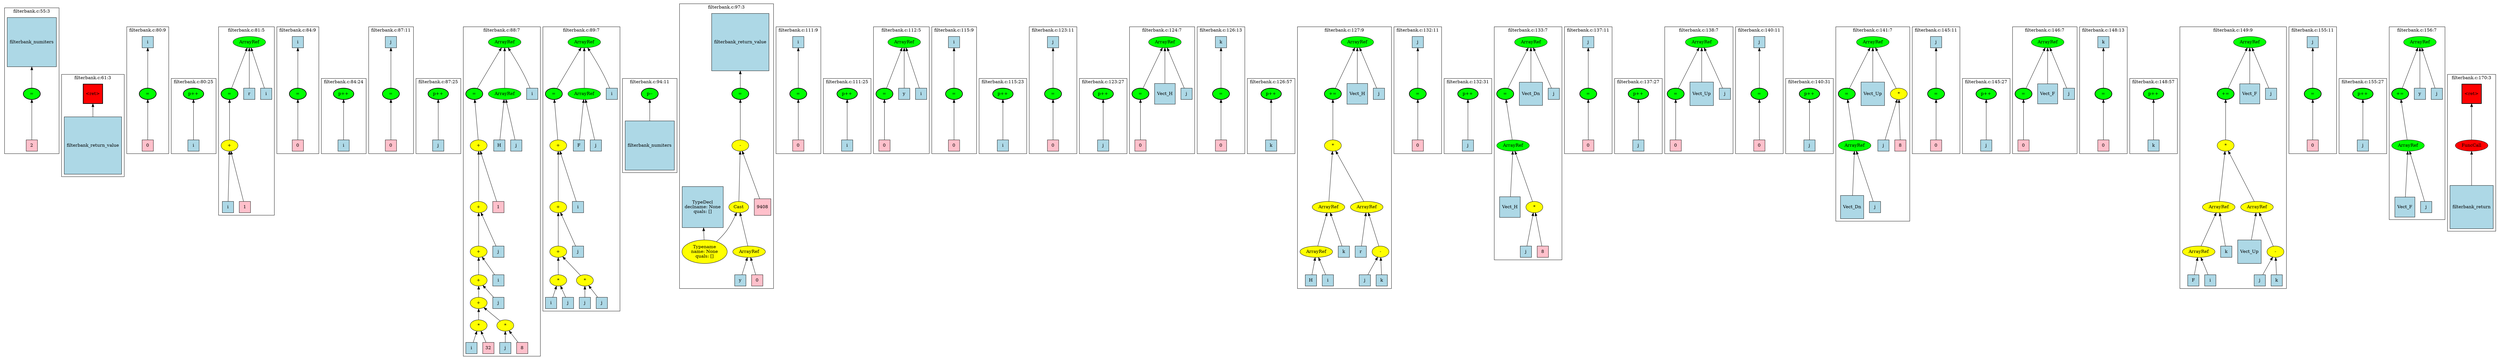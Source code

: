 strict graph "" {
	graph [bb="0,0,6832,1019",
		newrank=true
	];
	node [label="\N"];
	{
		graph [rank=same,
			rankdir=LR
		];
		rank2	[height=0.5,
			label="",
			pos="1.5,768.95",
			style=invis,
			width=0.013889];
		71	[fillcolor=green,
			height=0.5,
			label="=",
			pos="80.5,768.95",
			style="filled,bold",
			width=0.75];
		rank2 -- 71	[pos="2.1172,768.95 19.161,768.95 36.206,768.95 53.25,768.95",
			style=invis];
		84	[fillcolor=red,
			height=0.65278,
			label="\<ret\>",
			pos="238.5,768.95",
			shape=square,
			style="filled,bold",
			width=0.65278];
		71 -- 84	[pos="107.66,768.95 143.43,768.95 179.21,768.95 214.99,768.95",
			style=invis];
		129	[fillcolor=green,
			height=0.5,
			label="=",
			pos="379.5,768.95",
			style="filled,bold",
			width=0.75];
		84 -- 129	[pos="262.18,768.95 292.28,768.95 322.37,768.95 352.46,768.95",
			style=invis];
		135	[fillcolor=green,
			height=0.5,
			label="p++",
			pos="496.5,768.95",
			style="filled,bold",
			width=0.75];
		129 -- 135	[pos="406.92,768.95 427.68,768.95 448.45,768.95 469.21,768.95",
			style=invis];
		137	[fillcolor=green,
			height=0.5,
			label="=",
			pos="596.5,768.95",
			style="filled,bold",
			width=0.75];
		135 -- 137	[pos="523.84,768.95 538.98,768.95 554.12,768.95 569.25,768.95",
			style=invis];
		146	[fillcolor=green,
			height=0.5,
			label="=",
			pos="800.5,768.95",
			style="filled,bold",
			width=0.75];
		137 -- 146	[pos="602.8,786.71 609.53,802.37 621.97,823.69 641.5,830.2 661.11,836.74 714.89,836.74 734.5,830.2 757.93,822.39 777.58,800.89 789.19,\
785.58",
			style=invis];
		152	[fillcolor=green,
			height=0.5,
			label="p++",
			pos="917.5,768.95",
			style="filled,bold",
			width=0.75];
		146 -- 152	[pos="827.92,768.95 848.68,768.95 869.45,768.95 890.21,768.95",
			style=invis];
		157	[fillcolor=green,
			height=0.5,
			label="=",
			pos="1038.5,768.95",
			style="filled,bold",
			width=0.75];
		152 -- 157	[pos="944.91,768.95 967.09,768.95 989.27,768.95 1011.4,768.95",
			style=invis];
		163	[fillcolor=green,
			height=0.5,
			label="p++",
			pos="1159.5,768.95",
			style="filled,bold",
			width=0.75];
		157 -- 163	[pos="1065.9,768.95 1088.1,768.95 1110.3,768.95 1132.4,768.95",
			style=invis];
		166	[fillcolor=green,
			height=0.5,
			label="=",
			pos="1259.5,768.95",
			style="filled,bold",
			width=0.75];
		163 -- 166	[pos="1186.8,768.95 1202,768.95 1217.1,768.95 1232.3,768.95",
			style=invis];
		187	[fillcolor=green,
			height=0.5,
			label="=",
			pos="1497.5,768.95",
			style="filled,bold",
			width=0.75];
		166 -- 187	[pos="1265.8,786.71 1272.5,802.37 1285,823.69 1304.5,830.2 1319.8,835.3 1434.2,835.3 1449.5,830.2 1469.5,823.54 1482.9,802.25 1490.4,786.64",
			style=invis];
		207	[fillcolor=green,
			height=0.5,
			label="p--",
			pos="1770.5,768.95",
			style="filled,bold",
			width=0.75];
		187 -- 207	[pos="1503.8,786.71 1510.5,802.37 1523,823.69 1542.5,830.2 1557.8,835.3 1672.2,835.24 1687.5,830.2 1714.9,821.19 1740.7,799.29 1756,784.27",
			style=invis];
		217	[fillcolor=green,
			height=0.5,
			label="=",
			pos="2015.5,768.95",
			style="filled,bold",
			width=0.75];
		207 -- 217	[pos="1797.8,768.95 1861.3,768.95 1924.8,768.95 1988.3,768.95",
			style=invis];
		270	[fillcolor=green,
			height=0.5,
			label="=",
			pos="2168.5,768.95",
			style="filled,bold",
			width=0.75];
		217 -- 270	[pos="2042.7,768.95 2075.6,768.95 2108.5,768.95 2141.5,768.95",
			style=invis];
		276	[fillcolor=green,
			height=0.5,
			label="p++",
			pos="2292.5,768.95",
			style="filled,bold",
			width=0.75];
		270 -- 276	[pos="2195.6,768.95 2218.8,768.95 2242,768.95 2265.3,768.95",
			style=invis];
		278	[fillcolor=green,
			height=0.5,
			label="=",
			pos="2395.5,768.95",
			style="filled,bold",
			width=0.75];
		276 -- 278	[pos="2319.9,768.95 2336,768.95 2352.2,768.95 2368.3,768.95",
			style=invis];
		285	[fillcolor=green,
			height=0.5,
			label="=",
			pos="2602.5,768.95",
			style="filled,bold",
			width=0.75];
		278 -- 285	[pos="2401.8,786.71 2408.5,802.37 2421,823.69 2440.5,830.2 2460.1,836.74 2513.9,836.74 2533.5,830.2 2557.7,822.15 2578.4,800.47 2590.7,\
785.2",
			style=invis];
		291	[fillcolor=green,
			height=0.5,
			label="p++",
			pos="2726.5,768.95",
			style="filled,bold",
			width=0.75];
		285 -- 291	[pos="2629.6,768.95 2652.8,768.95 2676,768.95 2699.3,768.95",
			style=invis];
		322	[fillcolor=green,
			height=0.5,
			label="=",
			pos="2853.5,768.95",
			style="filled,bold",
			width=0.75];
		291 -- 322	[pos="2753.8,768.95 2777.9,768.95 2802.1,768.95 2826.2,768.95",
			style=invis];
		328	[fillcolor=green,
			height=0.5,
			label="p++",
			pos="2980.5,768.95",
			style="filled,bold",
			width=0.75];
		322 -- 328	[pos="2880.8,768.95 2904.9,768.95 2929.1,768.95 2953.2,768.95",
			style=invis];
		331	[fillcolor=green,
			height=0.5,
			label="=",
			pos="3083.5,768.95",
			style="filled,bold",
			width=0.75];
		328 -- 331	[pos="3007.9,768.95 3024,768.95 3040.2,768.95 3056.3,768.95",
			style=invis];
		338	[fillcolor=green,
			height=0.5,
			label="=",
			pos="3315.5,768.95",
			style="filled,bold",
			width=0.75];
		331 -- 338	[pos="3090.1,786.69 3097,802.33 3109.8,823.64 3129.5,830.2 3153.5,838.21 3219.5,838.21 3243.5,830.2 3268.3,821.95 3290,800.32 3303,785.12",
			style=invis];
		350	[fillcolor=green,
			height=0.5,
			label="p++",
			pos="3442.5,768.95",
			style="filled,bold",
			width=0.75];
		338 -- 350	[pos="3342.8,768.95 3366.9,768.95 3391.1,768.95 3415.2,768.95",
			style=invis];
		352	[fillcolor=green,
			height=0.5,
			label="+=",
			pos="3619.5,768.95",
			style="filled,bold",
			width=0.75];
		350 -- 352	[pos="3469.8,768.95 3510.6,768.95 3551.5,768.95 3592.3,768.95",
			style=invis];
		369	[fillcolor=green,
			height=0.5,
			label="=",
			pos="3861.5,768.95",
			style="filled,bold",
			width=0.75];
		352 -- 369	[pos="3626.1,786.69 3633,802.33 3645.8,823.64 3665.5,830.2 3691.6,838.92 3763.4,838.92 3789.5,830.2 3814.3,821.95 3836,800.32 3849,785.12",
			style=invis];
		377	[fillcolor=green,
			height=0.5,
			label="p++",
			pos="3988.5,768.95",
			style="filled,bold",
			width=0.75];
		369 -- 377	[pos="3888.8,768.95 3912.9,768.95 3937.1,768.95 3961.2,768.95",
			style=invis];
		379	[fillcolor=green,
			height=0.5,
			label="=",
			pos="4091.5,768.95",
			style="filled,bold",
			width=0.75];
		377 -- 379	[pos="4015.9,768.95 4032,768.95 4048.2,768.95 4064.3,768.95",
			style=invis];
		390	[fillcolor=green,
			height=0.5,
			label="=",
			pos="4329.5,768.95",
			style="filled,bold",
			width=0.75];
		379 -- 390	[pos="4097.8,786.71 4104.5,802.37 4117,823.69 4136.5,830.2 4162,838.71 4232,838.71 4257.5,830.2 4282.3,821.95 4304,800.32 4317,785.12",
			style=invis];
		396	[fillcolor=green,
			height=0.5,
			label="p++",
			pos="4456.5,768.95",
			style="filled,bold",
			width=0.75];
		390 -- 396	[pos="4356.8,768.95 4380.9,768.95 4405.1,768.95 4429.2,768.95",
			style=invis];
		398	[fillcolor=green,
			height=0.5,
			label="=",
			pos="4559.5,768.95",
			style="filled,bold",
			width=0.75];
		396 -- 398	[pos="4483.9,768.95 4500,768.95 4516.2,768.95 4532.3,768.95",
			style=invis];
		405	[fillcolor=green,
			height=0.5,
			label="=",
			pos="4797.5,768.95",
			style="filled,bold",
			width=0.75];
		398 -- 405	[pos="4565.8,786.71 4572.5,802.37 4585,823.69 4604.5,830.2 4630,838.71 4700,838.71 4725.5,830.2 4750.3,821.95 4772,800.32 4785,785.12",
			style=invis];
		413	[fillcolor=green,
			height=0.5,
			label="p++",
			pos="4924.5,768.95",
			style="filled,bold",
			width=0.75];
		405 -- 413	[pos="4824.8,768.95 4848.9,768.95 4873.1,768.95 4897.2,768.95",
			style=invis];
		415	[fillcolor=green,
			height=0.5,
			label="=",
			pos="5027.5,768.95",
			style="filled,bold",
			width=0.75];
		413 -- 415	[pos="4951.9,768.95 4968,768.95 4984.2,768.95 5000.3,768.95",
			style=invis];
		426	[fillcolor=green,
			height=0.5,
			label="=",
			pos="5283.5,768.95",
			style="filled,bold",
			width=0.75];
		415 -- 426	[pos="5033.8,786.71 5040.5,802.37 5053,823.69 5072.5,830.2 5087.2,835.09 5196.8,835.09 5211.5,830.2 5236.3,821.95 5258,800.32 5271,785.12",
			style=invis];
		432	[fillcolor=green,
			height=0.5,
			label="p++",
			pos="5410.5,768.95",
			style="filled,bold",
			width=0.75];
		426 -- 432	[pos="5310.8,768.95 5334.9,768.95 5359.1,768.95 5383.2,768.95",
			style=invis];
		435	[fillcolor=green,
			height=0.5,
			label="=",
			pos="5513.5,768.95",
			style="filled,bold",
			width=0.75];
		432 -- 435	[pos="5437.9,768.95 5454,768.95 5470.2,768.95 5486.3,768.95",
			style=invis];
		442	[fillcolor=green,
			height=0.5,
			label="=",
			pos="5743.5,768.95",
			style="filled,bold",
			width=0.75];
		435 -- 442	[pos="5520.1,786.69 5527,802.33 5539.8,823.64 5559.5,830.2 5583.1,838.07 5647.9,838.07 5671.5,830.2 5696.3,821.95 5718,800.32 5731,785.12",
			style=invis];
		454	[fillcolor=green,
			height=0.5,
			label="p++",
			pos="5870.5,768.95",
			style="filled,bold",
			width=0.75];
		442 -- 454	[pos="5770.8,768.95 5794.9,768.95 5819.1,768.95 5843.2,768.95",
			style=invis];
		456	[fillcolor=green,
			height=0.5,
			label="+=",
			pos="6069.5,768.95",
			style="filled,bold",
			width=0.75];
		454 -- 456	[pos="5897.7,768.95 5945.9,768.95 5994.1,768.95 6042.3,768.95",
			style=invis];
		473	[fillcolor=green,
			height=0.5,
			label="=",
			pos="6317.5,768.95",
			style="filled,bold",
			width=0.75];
		456 -- 473	[pos="6076.1,786.69 6083,802.33 6095.8,823.64 6115.5,830.2 6129.2,834.77 6231.8,834.77 6245.5,830.2 6270.3,821.95 6292,800.32 6305,785.12",
			style=invis];
		479	[fillcolor=green,
			height=0.5,
			label="p++",
			pos="6444.5,768.95",
			style="filled,bold",
			width=0.75];
		473 -- 479	[pos="6344.8,768.95 6368.9,768.95 6393.1,768.95 6417.2,768.95",
			style=invis];
		481	[fillcolor=green,
			height=0.5,
			label="+=",
			pos="6547.5,768.95",
			style="filled,bold",
			width=0.75];
		479 -- 481	[pos="6471.9,768.95 6488,768.95 6504.2,768.95 6520.3,768.95",
			style=invis];
		502	[fillcolor=red,
			height=0.65278,
			label="\<ret\>",
			pos="6760.5,768.95",
			shape=square,
			style="filled,bold",
			width=0.65278];
		481 -- 502	[pos="6553.8,786.71 6560.5,802.37 6573,823.69 6592.5,830.2 6612.1,836.74 6665.9,836.74 6685.5,830.2 6706.9,823.08 6726.4,806.63 6740.2,\
792.57",
			style=invis];
		end	[height=0.5,
			label="",
			pos="6831.5,768.95",
			style=invis,
			width=0.013889];
		502 -- end	[pos="6784.1,768.95 6799.6,768.95 6815.2,768.95 6830.8,768.95",
			style=invis];
	}
	subgraph cluster276 {
		graph [bb="2233.5,603.45,2352.5,817.95",
			label="filterbank.c:111:25",
			lheight=0.21,
			lp="2293,806.45",
			lwidth=1.43
		];
		276;
		277	[fillcolor=lightblue,
			height=0.5,
			label=i,
			pos="2292.5,629.45",
			shape=square,
			style=filled,
			width=0.5];
		276 -- 277	[dir=back,
			pos="s,2292.5,750.82 2292.5,740.65 2292.5,713.03 2292.5,671.18 2292.5,647.81"];
	}
	subgraph cluster278 {
		graph [bb="2360.5,603.45,2538.5,957.45",
			label="filterbank.c:112:5",
			lheight=0.21,
			lp="2449.5,945.95",
			lwidth=1.35
		];
		278;
		282	[fillcolor=pink,
			height=0.5,
			label=0,
			pos="2395.5,629.45",
			shape=square,
			style=filled,
			width=0.5];
		278 -- 282	[dir=back,
			pos="s,2395.5,750.82 2395.5,740.65 2395.5,713.03 2395.5,671.18 2395.5,647.81"];
		279	[fillcolor=green,
			height=0.5,
			label=ArrayRef,
			pos="2458.5,908.45",
			style=filled,
			width=1.2277];
		279 -- 278	[dir=back,
			pos="s,2450.8,890.59 2446.6,881.43 2433.8,853.54 2413.9,810.09 2403.1,786.52"];
		280	[fillcolor=lightblue,
			height=0.5,
			label=y,
			pos="2458.5,768.95",
			shape=square,
			style=filled,
			width=0.5];
		279 -- 280	[dir=back,
			pos="s,2458.5,890.32 2458.5,880.15 2458.5,852.53 2458.5,810.68 2458.5,787.31"];
		281	[fillcolor=lightblue,
			height=0.5,
			label=i,
			pos="2512.5,768.95",
			shape=square,
			style=filled,
			width=0.5];
		279 -- 281	[dir=back,
			pos="s,2465.1,890.59 2468.8,881.18 2479.6,853.61 2496.4,811.07 2505.7,787.39"];
	}
	subgraph cluster285 {
		graph [bb="2546.5,603.45,2659.5,957.45",
			label="filterbank.c:115:9",
			lheight=0.21,
			lp="2603,945.95",
			lwidth=1.35
		];
		285;
		287	[fillcolor=pink,
			height=0.5,
			label=0,
			pos="2602.5,629.45",
			shape=square,
			style=filled,
			width=0.5];
		285 -- 287	[dir=back,
			pos="s,2602.5,750.82 2602.5,740.65 2602.5,713.03 2602.5,671.18 2602.5,647.81"];
		286	[fillcolor=lightblue,
			height=0.5,
			label=i,
			pos="2602.5,908.45",
			shape=square,
			style=filled,
			width=0.5];
		286 -- 285	[dir=back,
			pos="s,2602.5,890.32 2602.5,880.15 2602.5,852.53 2602.5,810.68 2602.5,787.31"];
	}
	subgraph cluster291 {
		graph [bb="2667.5,603.45,2786.5,817.95",
			label="filterbank.c:115:23",
			lheight=0.21,
			lp="2727,806.45",
			lwidth=1.43
		];
		291;
		292	[fillcolor=lightblue,
			height=0.5,
			label=i,
			pos="2726.5,629.45",
			shape=square,
			style=filled,
			width=0.5];
		291 -- 292	[dir=back,
			pos="s,2726.5,750.82 2726.5,740.65 2726.5,713.03 2726.5,671.18 2726.5,647.81"];
	}
	subgraph cluster322 {
		graph [bb="2794.5,603.45,2913.5,957.45",
			label="filterbank.c:123:11",
			lheight=0.21,
			lp="2854,945.95",
			lwidth=1.43
		];
		322;
		324	[fillcolor=pink,
			height=0.5,
			label=0,
			pos="2853.5,629.45",
			shape=square,
			style=filled,
			width=0.5];
		322 -- 324	[dir=back,
			pos="s,2853.5,750.82 2853.5,740.65 2853.5,713.03 2853.5,671.18 2853.5,647.81"];
		323	[fillcolor=lightblue,
			height=0.5,
			label=j,
			pos="2853.5,908.45",
			shape=square,
			style=filled,
			width=0.5];
		323 -- 322	[dir=back,
			pos="s,2853.5,890.32 2853.5,880.15 2853.5,852.53 2853.5,810.68 2853.5,787.31"];
	}
	subgraph cluster328 {
		graph [bb="2921.5,603.45,3040.5,817.95",
			label="filterbank.c:123:27",
			lheight=0.21,
			lp="2981,806.45",
			lwidth=1.43
		];
		328;
		329	[fillcolor=lightblue,
			height=0.5,
			label=j,
			pos="2980.5,629.45",
			shape=square,
			style=filled,
			width=0.5];
		328 -- 329	[dir=back,
			pos="s,2980.5,750.82 2980.5,740.65 2980.5,713.03 2980.5,671.18 2980.5,647.81"];
	}
	subgraph cluster331 {
		graph [bb="3048.5,603.45,3248.5,957.45",
			label="filterbank.c:124:7",
			lheight=0.21,
			lp="3148.5,945.95",
			lwidth=1.35
		];
		331;
		335	[fillcolor=pink,
			height=0.5,
			label=0,
			pos="3083.5,629.45",
			shape=square,
			style=filled,
			width=0.5];
		331 -- 335	[dir=back,
			pos="s,3083.5,750.82 3083.5,740.65 3083.5,713.03 3083.5,671.18 3083.5,647.81"];
		332	[fillcolor=green,
			height=0.5,
			label=ArrayRef,
			pos="3157.5,908.45",
			style=filled,
			width=1.2277];
		332 -- 331	[dir=back,
			pos="s,3148.4,890.59 3143.7,881.75 3128.6,853.7 3104.9,809.66 3092.2,786.1"];
		333	[fillcolor=lightblue,
			height=0.79167,
			label=Vect_H,
			pos="3157.5,768.95",
			shape=square,
			style=filled,
			width=0.79167];
		332 -- 333	[dir=back,
			pos="s,3157.5,890.32 3157.5,880.15 3157.5,856.21 3157.5,821.57 3157.5,797.54"];
		334	[fillcolor=lightblue,
			height=0.5,
			label=j,
			pos="3222.5,768.95",
			shape=square,
			style=filled,
			width=0.5];
		332 -- 334	[dir=back,
			pos="s,3165.5,890.59 3169.8,881.54 3182.8,853.99 3203,811.17 3214.3,787.39"];
	}
	subgraph cluster338 {
		graph [bb="3256.5,603.45,3375.5,957.45",
			label="filterbank.c:126:13",
			lheight=0.21,
			lp="3316,945.95",
			lwidth=1.43
		];
		338;
		340	[fillcolor=pink,
			height=0.5,
			label=0,
			pos="3315.5,629.45",
			shape=square,
			style=filled,
			width=0.5];
		338 -- 340	[dir=back,
			pos="s,3315.5,750.82 3315.5,740.65 3315.5,713.03 3315.5,671.18 3315.5,647.81"];
		339	[fillcolor=lightblue,
			height=0.5,
			label=k,
			pos="3315.5,908.45",
			shape=square,
			style=filled,
			width=0.5];
		339 -- 338	[dir=back,
			pos="s,3315.5,890.32 3315.5,880.15 3315.5,852.53 3315.5,810.68 3315.5,787.31"];
	}
	subgraph cluster350 {
		graph [bb="3383.5,603.45,3502.5,817.95",
			label="filterbank.c:126:57",
			lheight=0.21,
			lp="3443,806.45",
			lwidth=1.43
		];
		350;
		351	[fillcolor=lightblue,
			height=0.5,
			label=k,
			pos="3442.5,629.45",
			shape=square,
			style=filled,
			width=0.5];
		350 -- 351	[dir=back,
			pos="s,3442.5,750.82 3442.5,740.65 3442.5,713.03 3442.5,671.18 3442.5,647.81"];
	}
	subgraph cluster352 {
		graph [bb="3510.5,224,3794.5,957.45",
			label="filterbank.c:127:9",
			lheight=0.21,
			lp="3652.5,945.95",
			lwidth=1.35
		];
		352;
		356	[fillcolor=yellow,
			height=0.5,
			label="*",
			pos="3619.5,629.45",
			style=filled,
			width=0.75];
		352 -- 356	[dir=back,
			pos="s,3619.5,750.82 3619.5,740.65 3619.5,713.03 3619.5,671.18 3619.5,647.81"];
		357	[fillcolor=yellow,
			height=0.5,
			label=ArrayRef,
			pos="3609.5,468.45",
			style=filled,
			width=1.2277];
		356 -- 357	[dir=back,
			pos="s,3618.4,611.44 3617.8,601.21 3615.7,568.44 3612.3,514.41 3610.6,486.83"];
		362	[fillcolor=yellow,
			height=0.5,
			label=ArrayRef,
			pos="3715.5,468.45",
			style=filled,
			width=1.2277];
		356 -- 362	[dir=back,
			pos="s,3629.2,612.33 3634.6,603.37 3654.4,570.58 3688.6,514.05 3705.5,486.09"];
		358	[fillcolor=yellow,
			height=0.5,
			label=ArrayRef,
			pos="3562.5,341.48",
			style=filled,
			width=1.2277];
		357 -- 358	[dir=back,
			pos="s,3603.2,450.6 3599.6,441.14 3590.3,416.53 3576.8,380.49 3568.9,359.46"];
		361	[fillcolor=lightblue,
			height=0.5,
			label=k,
			pos="3642.5,341.48",
			shape=square,
			style=filled,
			width=0.5];
		357 -- 361	[dir=back,
			pos="s,3614,450.34 3616.6,440.59 3623.1,416.12 3632.4,380.7 3637.9,359.79"];
		363	[fillcolor=lightblue,
			height=0.5,
			label=r,
			pos="3696.5,341.48",
			shape=square,
			style=filled,
			width=0.5];
		362 -- 363	[dir=back,
			pos="s,3712.9,450.34 3711.4,440.27 3707.6,415.81 3702.3,380.61 3699.1,359.79"];
		364	[fillcolor=yellow,
			height=0.5,
			label="-",
			pos="3759.5,341.48",
			style=filled,
			width=0.75];
		362 -- 364	[dir=back,
			pos="s,3721.4,450.6 3724.8,441.09 3733.5,416.32 3746.3,380.02 3753.7,359.06"];
		353	[fillcolor=green,
			height=0.5,
			label=ArrayRef,
			pos="3693.5,908.45",
			style=filled,
			width=1.2277];
		353 -- 352	[dir=back,
			pos="s,3684.4,890.59 3679.7,881.75 3664.6,853.7 3640.9,809.66 3628.2,786.1"];
		354	[fillcolor=lightblue,
			height=0.79167,
			label=Vect_H,
			pos="3693.5,768.95",
			shape=square,
			style=filled,
			width=0.79167];
		353 -- 354	[dir=back,
			pos="s,3693.5,890.32 3693.5,880.15 3693.5,856.21 3693.5,821.57 3693.5,797.54"];
		355	[fillcolor=lightblue,
			height=0.5,
			label=j,
			pos="3758.5,768.95",
			shape=square,
			style=filled,
			width=0.5];
		353 -- 355	[dir=back,
			pos="s,3701.5,890.59 3705.8,881.54 3718.8,853.99 3739,811.17 3750.3,787.39"];
		359	[fillcolor=lightblue,
			height=0.5,
			label=H,
			pos="3549.5,250",
			shape=square,
			style=filled,
			width=0.5];
		358 -- 359	[dir=back,
			pos="s,3560,323.22 3558.5,313.19 3556.4,298.54 3553.8,280.94 3552,268.2"];
		360	[fillcolor=lightblue,
			height=0.5,
			label=i,
			pos="3603.5,250",
			shape=square,
			style=filled,
			width=0.5];
		358 -- 360	[dir=back,
			pos="s,3570.2,323.65 3574.4,314.41 3581.3,299.48 3589.7,281.16 3595.7,268.06"];
		365	[fillcolor=lightblue,
			height=0.5,
			label=j,
			pos="3709.5,250",
			shape=square,
			style=filled,
			width=0.5];
		364 -- 365	[dir=back,
			pos="s,3750.6,324.48 3745.6,315.63 3737.2,300.49 3726.6,281.54 3719,268.08"];
		366	[fillcolor=lightblue,
			height=0.5,
			label=k,
			pos="3763.5,250",
			shape=square,
			style=filled,
			width=0.5];
		364 -- 366	[dir=back,
			pos="s,3760.3,323.22 3760.7,313.19 3761.4,298.54 3762.2,280.94 3762.7,268.2"];
	}
	subgraph cluster369 {
		graph [bb="3802.5,603.45,3921.5,957.45",
			label="filterbank.c:132:11",
			lheight=0.21,
			lp="3862,945.95",
			lwidth=1.43
		];
		369;
		371	[fillcolor=pink,
			height=0.5,
			label=0,
			pos="3861.5,629.45",
			shape=square,
			style=filled,
			width=0.5];
		369 -- 371	[dir=back,
			pos="s,3861.5,750.82 3861.5,740.65 3861.5,713.03 3861.5,671.18 3861.5,647.81"];
		370	[fillcolor=lightblue,
			height=0.5,
			label=j,
			pos="3861.5,908.45",
			shape=square,
			style=filled,
			width=0.5];
		370 -- 369	[dir=back,
			pos="s,3861.5,890.32 3861.5,880.15 3861.5,852.53 3861.5,810.68 3861.5,787.31"];
	}
	subgraph cluster377 {
		graph [bb="3929.5,603.45,4048.5,817.95",
			label="filterbank.c:132:31",
			lheight=0.21,
			lp="3989,806.45",
			lwidth=1.43
		];
		377;
		378	[fillcolor=lightblue,
			height=0.5,
			label=j,
			pos="3988.5,629.45",
			shape=square,
			style=filled,
			width=0.5];
		377 -- 378	[dir=back,
			pos="s,3988.5,750.82 3988.5,740.65 3988.5,713.03 3988.5,671.18 3988.5,647.81"];
	}
	subgraph cluster379 {
		graph [bb="4056.5,315.48,4262.5,957.45",
			label="filterbank.c:133:7",
			lheight=0.21,
			lp="4159.5,945.95",
			lwidth=1.35
		];
		379;
		383	[fillcolor=green,
			height=0.5,
			label=ArrayRef,
			pos="4108.5,629.45",
			style=filled,
			width=1.2277];
		379 -- 383	[dir=back,
			pos="s,4093.6,750.82 4094.9,740.65 4098.3,713.03 4103.5,671.18 4106.4,647.81"];
		384	[fillcolor=lightblue,
			height=0.79167,
			label=Vect_H,
			pos="4100.5,468.45",
			shape=square,
			style=filled,
			width=0.79167];
		383 -- 384	[dir=back,
			pos="s,4107.6,611.44 4107.1,601.17 4105.7,572.04 4103.4,526.16 4101.9,496.96"];
		385	[fillcolor=yellow,
			height=0.5,
			label="*",
			pos="4174.5,468.45",
			style=filled,
			width=0.75];
		383 -- 385	[dir=back,
			pos="s,4115.6,611.44 4119.5,602.01 4133.1,569.13 4156,514 4167.5,486.35"];
		386	[fillcolor=lightblue,
			height=0.5,
			label=j,
			pos="4147.5,341.48",
			shape=square,
			style=filled,
			width=0.5];
		385 -- 386	[dir=back,
			pos="s,4170.9,450.6 4168.7,440.55 4163.4,416.11 4155.8,380.78 4151.3,359.87"];
		387	[fillcolor=pink,
			height=0.5,
			label=8,
			pos="4201.5,341.48",
			shape=square,
			style=filled,
			width=0.5];
		385 -- 387	[dir=back,
			pos="s,4178.1,450.6 4180.3,440.55 4185.6,416.11 4193.2,380.78 4197.7,359.87"];
		380	[fillcolor=green,
			height=0.5,
			label=ArrayRef,
			pos="4168.5,908.45",
			style=filled,
			width=1.2277];
		380 -- 379	[dir=back,
			pos="s,4159.1,890.59 4154.1,881.75 4138.4,853.7 4113.7,809.66 4100.5,786.1"];
		381	[fillcolor=lightblue,
			height=0.88889,
			label=Vect_Dn,
			pos="4168.5,768.95",
			shape=square,
			style=filled,
			width=0.88889];
		380 -- 381	[dir=back,
			pos="s,4168.5,890.32 4168.5,880.28 4168.5,857.44 4168.5,824.81 4168.5,800.95"];
		382	[fillcolor=lightblue,
			height=0.5,
			label=j,
			pos="4236.5,768.95",
			shape=square,
			style=filled,
			width=0.5];
		380 -- 382	[dir=back,
			pos="s,4176.8,890.59 4181.3,881.54 4194.9,853.99 4216.1,811.17 4227.9,787.39"];
	}
	subgraph cluster390 {
		graph [bb="4270.5,603.45,4389.5,957.45",
			label="filterbank.c:137:11",
			lheight=0.21,
			lp="4330,945.95",
			lwidth=1.43
		];
		390;
		392	[fillcolor=pink,
			height=0.5,
			label=0,
			pos="4329.5,629.45",
			shape=square,
			style=filled,
			width=0.5];
		390 -- 392	[dir=back,
			pos="s,4329.5,750.82 4329.5,740.65 4329.5,713.03 4329.5,671.18 4329.5,647.81"];
		391	[fillcolor=lightblue,
			height=0.5,
			label=j,
			pos="4329.5,908.45",
			shape=square,
			style=filled,
			width=0.5];
		391 -- 390	[dir=back,
			pos="s,4329.5,890.32 4329.5,880.15 4329.5,852.53 4329.5,810.68 4329.5,787.31"];
	}
	subgraph cluster396 {
		graph [bb="4397.5,603.45,4516.5,817.95",
			label="filterbank.c:137:27",
			lheight=0.21,
			lp="4457,806.45",
			lwidth=1.43
		];
		396;
		397	[fillcolor=lightblue,
			height=0.5,
			label=j,
			pos="4456.5,629.45",
			shape=square,
			style=filled,
			width=0.5];
		396 -- 397	[dir=back,
			pos="s,4456.5,750.82 4456.5,740.65 4456.5,713.03 4456.5,671.18 4456.5,647.81"];
	}
	subgraph cluster398 {
		graph [bb="4524.5,603.45,4730.5,957.45",
			label="filterbank.c:138:7",
			lheight=0.21,
			lp="4627.5,945.95",
			lwidth=1.35
		];
		398;
		402	[fillcolor=pink,
			height=0.5,
			label=0,
			pos="4559.5,629.45",
			shape=square,
			style=filled,
			width=0.5];
		398 -- 402	[dir=back,
			pos="s,4559.5,750.82 4559.5,740.65 4559.5,713.03 4559.5,671.18 4559.5,647.81"];
		399	[fillcolor=green,
			height=0.5,
			label=ArrayRef,
			pos="4636.5,908.45",
			style=filled,
			width=1.2277];
		399 -- 398	[dir=back,
			pos="s,4627.1,890.59 4622.1,881.75 4606.4,853.7 4581.7,809.66 4568.5,786.1"];
		400	[fillcolor=lightblue,
			height=0.88889,
			label=Vect_Up,
			pos="4636.5,768.95",
			shape=square,
			style=filled,
			width=0.88889];
		399 -- 400	[dir=back,
			pos="s,4636.5,890.32 4636.5,880.28 4636.5,857.44 4636.5,824.81 4636.5,800.95"];
		401	[fillcolor=lightblue,
			height=0.5,
			label=j,
			pos="4704.5,768.95",
			shape=square,
			style=filled,
			width=0.5];
		399 -- 401	[dir=back,
			pos="s,4644.8,890.59 4649.3,881.54 4662.9,853.99 4684.1,811.17 4695.9,787.39"];
	}
	subgraph cluster71 {
		graph [bb="10.5,603.45,150.5,1001",
			label="filterbank.c:55:3",
			lheight=0.21,
			lp="80.5,989.45",
			lwidth=1.25
		];
		71;
		73	[fillcolor=pink,
			height=0.5,
			label=2,
			pos="80.5,629.45",
			shape=square,
			style=filled,
			width=0.5];
		71 -- 73	[dir=back,
			pos="s,80.5,750.82 80.5,740.65 80.5,713.03 80.5,671.18 80.5,647.81"];
		72	[fillcolor=lightblue,
			height=1.7083,
			label=filterbank_numiters,
			pos="80.5,908.45",
			shape=square,
			style=filled,
			width=1.7083];
		72 -- 71	[dir=back,
			pos="s,80.5,846.74 80.5,836.51 80.5,818.08 80.5,799.85 80.5,787.15"];
	}
	subgraph cluster84 {
		graph [bb="158.5,549.95,318.5,823.45",
			label="filterbank.c:61:3",
			lheight=0.21,
			lp="238.5,811.95",
			lwidth=1.25
		];
		84;
		85	[fillcolor=lightblue,
			height=1.9861,
			label=filterbank_return_value,
			pos="238.5,629.45",
			shape=square,
			style=filled,
			width=1.9861];
		84 -- 85	[dir=back,
			pos="s,238.5,745.25 238.5,735.09 238.5,724.76 238.5,712.92 238.5,701.02"];
	}
	subgraph cluster129 {
		graph [bb="326.5,603.45,432.5,957.45",
			label="filterbank.c:80:9",
			lheight=0.21,
			lp="379.5,945.95",
			lwidth=1.25
		];
		129;
		131	[fillcolor=pink,
			height=0.5,
			label=0,
			pos="379.5,629.45",
			shape=square,
			style=filled,
			width=0.5];
		129 -- 131	[dir=back,
			pos="s,379.5,750.82 379.5,740.65 379.5,713.03 379.5,671.18 379.5,647.81"];
		130	[fillcolor=lightblue,
			height=0.5,
			label=i,
			pos="379.5,908.45",
			shape=square,
			style=filled,
			width=0.5];
		130 -- 129	[dir=back,
			pos="s,379.5,890.32 379.5,880.15 379.5,852.53 379.5,810.68 379.5,787.31"];
	}
	subgraph cluster135 {
		graph [bb="440.5,603.45,553.5,817.95",
			label="filterbank.c:80:25",
			lheight=0.21,
			lp="497,806.45",
			lwidth=1.35
		];
		135;
		136	[fillcolor=lightblue,
			height=0.5,
			label=i,
			pos="496.5,629.45",
			shape=square,
			style=filled,
			width=0.5];
		135 -- 136	[dir=back,
			pos="s,496.5,750.82 496.5,740.65 496.5,713.03 496.5,671.18 496.5,647.81"];
	}
	subgraph cluster137 {
		graph [bb="561.5,442.45,739.5,957.45",
			label="filterbank.c:81:5",
			lheight=0.21,
			lp="650.5,945.95",
			lwidth=1.25
		];
		137;
		141	[fillcolor=yellow,
			height=0.5,
			label="+",
			pos="596.5,629.45",
			style=filled,
			width=0.75];
		137 -- 141	[dir=back,
			pos="s,596.5,750.82 596.5,740.65 596.5,713.03 596.5,671.18 596.5,647.81"];
		142	[fillcolor=lightblue,
			height=0.5,
			label=i,
			pos="591.5,468.45",
			shape=square,
			style=filled,
			width=0.5];
		141 -- 142	[dir=back,
			pos="s,595.96,611.44 595.64,601.21 594.61,568.44 592.91,514.41 592.05,486.83"];
		143	[fillcolor=pink,
			height=0.5,
			label=1,
			pos="645.5,468.45",
			shape=square,
			style=filled,
			width=0.5];
		141 -- 143	[dir=back,
			pos="s,601.65,611.74 604.66,601.97 614.73,569.31 631.55,514.73 640.12,486.91"];
		138	[fillcolor=green,
			height=0.5,
			label=ArrayRef,
			pos="659.5,908.45",
			style=filled,
			width=1.2277];
		138 -- 137	[dir=back,
			pos="s,651.77,890.59 647.58,881.43 634.8,853.54 614.89,810.09 604.09,786.52"];
		139	[fillcolor=lightblue,
			height=0.5,
			label=r,
			pos="659.5,768.95",
			shape=square,
			style=filled,
			width=0.5];
		138 -- 139	[dir=back,
			pos="s,659.5,890.32 659.5,880.15 659.5,852.53 659.5,810.68 659.5,787.31"];
		140	[fillcolor=lightblue,
			height=0.5,
			label=i,
			pos="713.5,768.95",
			shape=square,
			style=filled,
			width=0.5];
		138 -- 140	[dir=back,
			pos="s,666.12,890.59 669.82,881.18 680.64,853.61 697.35,811.07 706.65,787.39"];
	}
	subgraph cluster146 {
		graph [bb="747.5,603.45,853.5,957.45",
			label="filterbank.c:84:9",
			lheight=0.21,
			lp="800.5,945.95",
			lwidth=1.25
		];
		146;
		148	[fillcolor=pink,
			height=0.5,
			label=0,
			pos="800.5,629.45",
			shape=square,
			style=filled,
			width=0.5];
		146 -- 148	[dir=back,
			pos="s,800.5,750.82 800.5,740.65 800.5,713.03 800.5,671.18 800.5,647.81"];
		147	[fillcolor=lightblue,
			height=0.5,
			label=i,
			pos="800.5,908.45",
			shape=square,
			style=filled,
			width=0.5];
		147 -- 146	[dir=back,
			pos="s,800.5,890.32 800.5,880.15 800.5,852.53 800.5,810.68 800.5,787.31"];
	}
	subgraph cluster152 {
		graph [bb="861.5,603.45,974.5,817.95",
			label="filterbank.c:84:24",
			lheight=0.21,
			lp="918,806.45",
			lwidth=1.35
		];
		152;
		153	[fillcolor=lightblue,
			height=0.5,
			label=i,
			pos="917.5,629.45",
			shape=square,
			style=filled,
			width=0.5];
		152 -- 153	[dir=back,
			pos="s,917.5,750.82 917.5,740.65 917.5,713.03 917.5,671.18 917.5,647.81"];
	}
	subgraph cluster157 {
		graph [bb="982.5,603.45,1095.5,957.45",
			label="filterbank.c:87:11",
			lheight=0.21,
			lp="1039,945.95",
			lwidth=1.35
		];
		157;
		159	[fillcolor=pink,
			height=0.5,
			label=0,
			pos="1038.5,629.45",
			shape=square,
			style=filled,
			width=0.5];
		157 -- 159	[dir=back,
			pos="s,1038.5,750.82 1038.5,740.65 1038.5,713.03 1038.5,671.18 1038.5,647.81"];
		158	[fillcolor=lightblue,
			height=0.5,
			label=j,
			pos="1038.5,908.45",
			shape=square,
			style=filled,
			width=0.5];
		158 -- 157	[dir=back,
			pos="s,1038.5,890.32 1038.5,880.15 1038.5,852.53 1038.5,810.68 1038.5,787.31"];
	}
	subgraph cluster163 {
		graph [bb="1103.5,603.45,1216.5,817.95",
			label="filterbank.c:87:25",
			lheight=0.21,
			lp="1160,806.45",
			lwidth=1.35
		];
		163;
		164	[fillcolor=lightblue,
			height=0.5,
			label=j,
			pos="1159.5,629.45",
			shape=square,
			style=filled,
			width=0.5];
		163 -- 164	[dir=back,
			pos="s,1159.5,750.82 1159.5,740.65 1159.5,713.03 1159.5,671.18 1159.5,647.81"];
	}
	subgraph cluster166 {
		graph [bb="1224.5,8,1454.5,957.45",
			label="filterbank.c:88:7",
			lheight=0.21,
			lp="1339.5,945.95",
			lwidth=1.25
		];
		166;
		172	[fillcolor=yellow,
			height=0.5,
			label="+",
			pos="1265.5,629.45",
			style=filled,
			width=0.75];
		166 -- 172	[dir=back,
			pos="s,1260.2,750.82 1260.7,740.65 1261.9,713.03 1263.7,671.18 1264.7,647.81"];
		173	[fillcolor=yellow,
			height=0.5,
			label="+",
			pos="1265.5,468.45",
			style=filled,
			width=0.75];
		172 -- 173	[dir=back,
			pos="s,1265.5,611.44 1265.5,601.21 1265.5,568.44 1265.5,514.41 1265.5,486.83"];
		186	[fillcolor=pink,
			height=0.5,
			label=1,
			pos="1328.5,468.45",
			shape=square,
			style=filled,
			width=0.5];
		172 -- 186	[dir=back,
			pos="s,1272.1,611.74 1275.8,602.39 1288.7,569.78 1310.5,514.85 1321.6,486.91"];
		174	[fillcolor=yellow,
			height=0.5,
			label="+",
			pos="1265.5,341.48",
			style=filled,
			width=0.75];
		173 -- 174	[dir=back,
			pos="s,1265.5,450.34 1265.5,440.27 1265.5,415.81 1265.5,380.61 1265.5,359.79"];
		185	[fillcolor=lightblue,
			height=0.5,
			label=j,
			pos="1328.5,341.48",
			shape=square,
			style=filled,
			width=0.5];
		173 -- 185	[dir=back,
			pos="s,1273.7,451.11 1278.3,442.03 1290.7,417.46 1309.1,380.92 1319.9,359.62"];
		167	[fillcolor=green,
			height=0.5,
			label=ArrayRef,
			pos="1348.5,908.45",
			style=filled,
			width=1.2277];
		167 -- 166	[dir=back,
			pos="s,1337.8,890.87 1332.3,882.36 1314,854.21 1285,809.39 1269.7,785.75"];
		168	[fillcolor=green,
			height=0.5,
			label=ArrayRef,
			pos="1348.5,768.95",
			style=filled,
			width=1.2277];
		167 -- 168	[dir=back,
			pos="s,1348.5,890.32 1348.5,880.15 1348.5,852.53 1348.5,810.68 1348.5,787.31"];
		171	[fillcolor=lightblue,
			height=0.5,
			label=i,
			pos="1428.5,768.95",
			shape=square,
			style=filled,
			width=0.5];
		167 -- 171	[dir=back,
			pos="s,1359.5,891 1365.1,882.47 1375.9,865.96 1390,843.71 1401.5,823.45 1408.3,811.5 1415.2,797.65 1420.4,787.04"];
		169	[fillcolor=lightblue,
			height=0.5,
			label=H,
			pos="1341.5,629.45",
			shape=square,
			style=filled,
			width=0.5];
		168 -- 169	[dir=back,
			pos="s,1347.6,750.82 1347.1,740.65 1345.7,713.03 1343.6,671.18 1342.4,647.81"];
		170	[fillcolor=lightblue,
			height=0.5,
			label=j,
			pos="1395.5,629.45",
			shape=square,
			style=filled,
			width=0.5];
		168 -- 170	[dir=back,
			pos="s,1354.3,751.09 1357.6,741.31 1367,713.74 1381.5,671.46 1389.5,647.89"];
		175	[fillcolor=yellow,
			height=0.5,
			label="+",
			pos="1265.5,250",
			style=filled,
			width=0.75];
		174 -- 175	[dir=back,
			pos="s,1265.5,323.22 1265.5,313.19 1265.5,298.54 1265.5,280.94 1265.5,268.2"];
		184	[fillcolor=lightblue,
			height=0.5,
			label=i,
			pos="1328.5,250",
			shape=square,
			style=filled,
			width=0.5];
		174 -- 184	[dir=back,
			pos="s,1276.5,324.89 1282.4,316.48 1293.1,301.27 1306.7,281.94 1316.4,268.24"];
		176	[fillcolor=yellow,
			height=0.5,
			label="+",
			pos="1265.5,178",
			style=filled,
			width=0.75];
		175 -- 176	[dir=back,
			pos="s,1265.5,231.7 1265.5,221.67 1265.5,213.05 1265.5,203.79 1265.5,196.1"];
		183	[fillcolor=lightblue,
			height=0.5,
			label=j,
			pos="1328.5,178",
			shape=square,
			style=filled,
			width=0.5];
		175 -- 183	[dir=back,
			pos="s,1278.9,234.15 1285.6,226.61 1294.6,216.7 1304.9,205.24 1313.2,196.04"];
		177	[fillcolor=yellow,
			height=0.5,
			label="*",
			pos="1265.5,106",
			style=filled,
			width=0.75];
		176 -- 177	[dir=back,
			pos="s,1265.5,159.7 1265.5,149.67 1265.5,141.05 1265.5,131.79 1265.5,124.1"];
		180	[fillcolor=yellow,
			height=0.5,
			label="*",
			pos="1358.5,106",
			style=filled,
			width=0.75];
		176 -- 180	[dir=back,
			pos="s,1283,163.83 1291.3,157.56 1307.2,145.62 1327.1,130.65 1341.1,120.11"];
		178	[fillcolor=lightblue,
			height=0.5,
			label=i,
			pos="1250.5,34",
			shape=square,
			style=filled,
			width=0.5];
		177 -- 178	[dir=back,
			pos="s,1261.9,88.055 1259.7,78.005 1257.9,69.362 1255.9,60.03 1254.2,52.275"];
		179	[fillcolor=pink,
			height=0.5,
			label=32,
			pos="1304.5,34",
			shape=square,
			style=filled,
			width=0.5];
		177 -- 179	[dir=back,
			pos="s,1274.5,88.765 1279.4,79.975 1284.6,70.743 1290.3,60.5 1295,52.124"];
		181	[fillcolor=lightblue,
			height=0.5,
			label=j,
			pos="1358.5,34",
			shape=square,
			style=filled,
			width=0.5];
		180 -- 181	[dir=back,
			pos="s,1358.5,87.697 1358.5,77.665 1358.5,69.054 1358.5,59.791 1358.5,52.104"];
		182	[fillcolor=pink,
			height=0.5,
			label=8,
			pos="1412.5,34",
			shape=square,
			style=filled,
			width=0.5];
		180 -- 182	[dir=back,
			pos="s,1370.5,89.465 1376.6,81.526 1383.9,72.025 1392.3,61.248 1399,52.461"];
	}
	subgraph cluster187 {
		graph [bb="1462.5,152,1692.5,957.45",
			label="filterbank.c:89:7",
			lheight=0.21,
			lp="1577.5,945.95",
			lwidth=1.25
		];
		187;
		193	[fillcolor=yellow,
			height=0.5,
			label="+",
			pos="1504.5,629.45",
			style=filled,
			width=0.75];
		187 -- 193	[dir=back,
			pos="s,1498.4,750.82 1498.9,740.65 1500.3,713.03 1502.4,671.18 1503.6,647.81"];
		194	[fillcolor=yellow,
			height=0.5,
			label="+",
			pos="1504.5,468.45",
			style=filled,
			width=0.75];
		193 -- 194	[dir=back,
			pos="s,1504.5,611.44 1504.5,601.21 1504.5,568.44 1504.5,514.41 1504.5,486.83"];
		203	[fillcolor=lightblue,
			height=0.5,
			label=i,
			pos="1567.5,468.45",
			shape=square,
			style=filled,
			width=0.5];
		193 -- 203	[dir=back,
			pos="s,1511.1,611.74 1514.8,602.39 1527.7,569.78 1549.5,514.85 1560.6,486.91"];
		195	[fillcolor=yellow,
			height=0.5,
			label="+",
			pos="1504.5,341.48",
			style=filled,
			width=0.75];
		194 -- 195	[dir=back,
			pos="s,1504.5,450.34 1504.5,440.27 1504.5,415.81 1504.5,380.61 1504.5,359.79"];
		202	[fillcolor=lightblue,
			height=0.5,
			label=j,
			pos="1567.5,341.48",
			shape=square,
			style=filled,
			width=0.5];
		194 -- 202	[dir=back,
			pos="s,1512.7,451.11 1517.3,442.03 1529.7,417.46 1548.1,380.92 1558.9,359.62"];
		188	[fillcolor=green,
			height=0.5,
			label=ArrayRef,
			pos="1586.5,908.45",
			style=filled,
			width=1.2277];
		188 -- 187	[dir=back,
			pos="s,1575.8,890.87 1570.3,882.36 1552,854.21 1523,809.39 1507.7,785.75"];
		189	[fillcolor=green,
			height=0.5,
			label=ArrayRef,
			pos="1586.5,768.95",
			style=filled,
			width=1.2277];
		188 -- 189	[dir=back,
			pos="s,1586.5,890.32 1586.5,880.15 1586.5,852.53 1586.5,810.68 1586.5,787.31"];
		192	[fillcolor=lightblue,
			height=0.5,
			label=i,
			pos="1666.5,768.95",
			shape=square,
			style=filled,
			width=0.5];
		188 -- 192	[dir=back,
			pos="s,1597.5,891 1603.1,882.47 1613.9,865.96 1628,843.71 1639.5,823.45 1646.3,811.5 1653.2,797.65 1658.4,787.04"];
		190	[fillcolor=lightblue,
			height=0.5,
			label=F,
			pos="1580.5,629.45",
			shape=square,
			style=filled,
			width=0.5];
		189 -- 190	[dir=back,
			pos="s,1585.8,750.82 1585.3,740.65 1584.1,713.03 1582.3,671.18 1581.3,647.81"];
		191	[fillcolor=lightblue,
			height=0.5,
			label=j,
			pos="1634.5,629.45",
			shape=square,
			style=filled,
			width=0.5];
		189 -- 191	[dir=back,
			pos="s,1592.4,751.09 1595.8,741.31 1605.4,713.74 1620.2,671.46 1628.4,647.89"];
		196	[fillcolor=yellow,
			height=0.5,
			label="*",
			pos="1504.5,250",
			style=filled,
			width=0.75];
		195 -- 196	[dir=back,
			pos="s,1504.5,323.22 1504.5,313.19 1504.5,298.54 1504.5,280.94 1504.5,268.2"];
		199	[fillcolor=yellow,
			height=0.5,
			label="*",
			pos="1596.5,250",
			style=filled,
			width=0.75];
		195 -- 199	[dir=back,
			pos="s,1518.8,325.81 1525.9,318.52 1530.7,313.71 1535.7,308.66 1540.5,304 1554.1,290.7 1569.8,275.85 1581.2,265.26"];
		197	[fillcolor=lightblue,
			height=0.5,
			label=i,
			pos="1488.5,178",
			shape=square,
			style=filled,
			width=0.5];
		196 -- 197	[dir=back,
			pos="s,1500.6,232.05 1498.4,222.29 1496.4,213.57 1494.2,204.12 1492.4,196.28"];
		198	[fillcolor=lightblue,
			height=0.5,
			label=j,
			pos="1542.5,178",
			shape=square,
			style=filled,
			width=0.5];
		196 -- 198	[dir=back,
			pos="s,1513.3,232.76 1518.1,223.98 1523.1,214.74 1528.7,204.5 1533.2,196.12"];
		200	[fillcolor=lightblue,
			height=0.5,
			label=j,
			pos="1596.5,178",
			shape=square,
			style=filled,
			width=0.5];
		199 -- 200	[dir=back,
			pos="s,1596.5,231.7 1596.5,221.67 1596.5,213.05 1596.5,203.79 1596.5,196.1"];
		201	[fillcolor=lightblue,
			height=0.5,
			label=j,
			pos="1650.5,178",
			shape=square,
			style=filled,
			width=0.5];
		199 -- 201	[dir=back,
			pos="s,1608.5,233.46 1614.6,225.53 1621.9,216.02 1630.3,205.25 1637,196.46"];
	}
	subgraph cluster207 {
		graph [bb="1700.5,559.95,1840.5,817.95",
			label="filterbank.c:94:11",
			lheight=0.21,
			lp="1770.5,806.45",
			lwidth=1.35
		];
		207;
		208	[fillcolor=lightblue,
			height=1.7083,
			label=filterbank_numiters,
			pos="1770.5,629.45",
			shape=square,
			style=filled,
			width=1.7083];
		207 -- 208	[dir=back,
			pos="s,1770.5,750.82 1770.5,740.76 1770.5,726.55 1770.5,708.54 1770.5,691.21"];
	}
	subgraph cluster217 {
		graph [bb="1848.5,224,2104.5,1011",
			label="filterbank.c:97:3",
			lheight=0.21,
			lp="1976.5,999.45",
			lwidth=1.25
		];
		217;
		219	[fillcolor=yellow,
			height=0.5,
			label="-",
			pos="2015.5,629.45",
			style=filled,
			width=0.75];
		217 -- 219	[dir=back,
			pos="s,2015.5,750.82 2015.5,740.65 2015.5,713.03 2015.5,671.18 2015.5,647.81"];
		220	[fillcolor=yellow,
			height=0.5,
			label=Cast,
			pos="2007.5,468.45",
			style=filled,
			width=0.75];
		219 -- 220	[dir=back,
			pos="s,2014.6,611.44 2014.1,601.21 2012.5,568.44 2009.8,514.41 2008.4,486.83"];
		227	[fillcolor=pink,
			height=0.61111,
			label=9408,
			pos="2074.5,468.45",
			shape=square,
			style=filled,
			width=0.61111];
		219 -- 227	[dir=back,
			pos="s,2021.7,611.74 2025.3,601.98 2036.9,570.75 2055.9,519.47 2066.6,490.71"];
		221	[fillcolor=yellow,
			height=1.041,
			label="Typename
name: None
quals: []",
			pos="1915.5,341.48",
			style=filled,
			width=1.6303];
		220 -- 221	[dir=back,
			pos="s,1998.9,451.29 1994,442.47 1987.6,431.31 1979.6,418.17 1971.5,406.95 1963.4,395.78 1953.8,384.21 1944.9,374.02"];
		224	[fillcolor=yellow,
			height=0.5,
			label=ArrayRef,
			pos="2036.5,341.48",
			style=filled,
			width=1.2277];
		220 -- 224	[dir=back,
			pos="s,2011.4,450.6 2013.7,440.82 2019.4,416.21 2027.7,380.4 2032.6,359.46"];
		218	[fillcolor=lightblue,
			height=1.9861,
			label=filterbank_return_value,
			pos="2015.5,908.45",
			shape=square,
			style=filled,
			width=1.9861];
		218 -- 217	[dir=back,
			pos="s,2015.5,836.69 2015.5,826.31 2015.5,811.45 2015.5,797.38 2015.5,787.02"];
		225	[fillcolor=lightblue,
			height=0.5,
			label=y,
			pos="2003.5,250",
			shape=square,
			style=filled,
			width=0.5];
		224 -- 225	[dir=back,
			pos="s,2030.3,323.65 2026.7,313.98 2021.3,299.13 2014.6,281.03 2009.8,268.06"];
		226	[fillcolor=pink,
			height=0.5,
			label=0,
			pos="2057.5,250",
			shape=square,
			style=filled,
			width=0.5];
		224 -- 226	[dir=back,
			pos="s,2040.5,323.22 2042.9,313.19 2046.3,298.54 2050.5,280.94 2053.5,268.2"];
		222	[fillcolor=lightblue,
			height=1.4722,
			label="TypeDecl
declname: None
quals: []",
			pos="1909.5,468.45",
			shape=square,
			style=filled,
			width=1.4722];
		222 -- 221	[dir=back,
			pos="s,1912,415.18 1912.5,405.11 1912.9,396.16 1913.4,387.2 1913.7,378.98"];
	}
	subgraph cluster270 {
		graph [bb="2112.5,603.45,2225.5,957.45",
			label="filterbank.c:111:9",
			lheight=0.21,
			lp="2169,945.95",
			lwidth=1.35
		];
		270;
		272	[fillcolor=pink,
			height=0.5,
			label=0,
			pos="2168.5,629.45",
			shape=square,
			style=filled,
			width=0.5];
		270 -- 272	[dir=back,
			pos="s,2168.5,750.82 2168.5,740.65 2168.5,713.03 2168.5,671.18 2168.5,647.81"];
		271	[fillcolor=lightblue,
			height=0.5,
			label=i,
			pos="2168.5,908.45",
			shape=square,
			style=filled,
			width=0.5];
		271 -- 270	[dir=back,
			pos="s,2168.5,890.32 2168.5,880.15 2168.5,852.53 2168.5,810.68 2168.5,787.31"];
	}
	subgraph cluster405 {
		graph [bb="4738.5,603.45,4857.5,957.45",
			label="filterbank.c:140:11",
			lheight=0.21,
			lp="4798,945.95",
			lwidth=1.43
		];
		405;
		407	[fillcolor=pink,
			height=0.5,
			label=0,
			pos="4797.5,629.45",
			shape=square,
			style=filled,
			width=0.5];
		405 -- 407	[dir=back,
			pos="s,4797.5,750.82 4797.5,740.65 4797.5,713.03 4797.5,671.18 4797.5,647.81"];
		406	[fillcolor=lightblue,
			height=0.5,
			label=j,
			pos="4797.5,908.45",
			shape=square,
			style=filled,
			width=0.5];
		406 -- 405	[dir=back,
			pos="s,4797.5,890.32 4797.5,880.15 4797.5,852.53 4797.5,810.68 4797.5,787.31"];
	}
	subgraph cluster413 {
		graph [bb="4865.5,603.45,4984.5,817.95",
			label="filterbank.c:140:31",
			lheight=0.21,
			lp="4925,806.45",
			lwidth=1.43
		];
		413;
		414	[fillcolor=lightblue,
			height=0.5,
			label=j,
			pos="4924.5,629.45",
			shape=square,
			style=filled,
			width=0.5];
		413 -- 414	[dir=back,
			pos="s,4924.5,750.82 4924.5,740.65 4924.5,713.03 4924.5,671.18 4924.5,647.81"];
	}
	subgraph cluster415 {
		graph [bb="4992.5,428.45,5216.5,957.45",
			label="filterbank.c:141:7",
			lheight=0.21,
			lp="5104.5,945.95",
			lwidth=1.35
		];
		415;
		421	[fillcolor=green,
			height=0.5,
			label=ArrayRef,
			pos="5044.5,629.45",
			style=filled,
			width=1.2277];
		415 -- 421	[dir=back,
			pos="s,5029.6,750.82 5030.9,740.65 5034.3,713.03 5039.5,671.18 5042.4,647.81"];
		422	[fillcolor=lightblue,
			height=0.88889,
			label=Vect_Dn,
			pos="5038.5,468.45",
			shape=square,
			style=filled,
			width=0.88889];
		421 -- 422	[dir=back,
			pos="s,5043.9,611.44 5043.5,601.19 5042.4,573.22 5040.8,529.77 5039.7,500.5"];
		423	[fillcolor=lightblue,
			height=0.5,
			label=j,
			pos="5106.5,468.45",
			shape=square,
			style=filled,
			width=0.5];
		421 -- 423	[dir=back,
			pos="s,5051.1,611.44 5054.8,602.06 5067.5,569.38 5088.9,514.65 5099.7,486.83"];
		416	[fillcolor=green,
			height=0.5,
			label=ArrayRef,
			pos="5104.5,908.45",
			style=filled,
			width=1.2277];
		416 -- 415	[dir=back,
			pos="s,5095.1,890.59 5090.1,881.75 5074.4,853.7 5049.7,809.66 5036.5,786.1"];
		417	[fillcolor=lightblue,
			height=0.88889,
			label=Vect_Up,
			pos="5104.5,768.95",
			shape=square,
			style=filled,
			width=0.88889];
		416 -- 417	[dir=back,
			pos="s,5104.5,890.32 5104.5,880.28 5104.5,857.44 5104.5,824.81 5104.5,800.95"];
		418	[fillcolor=yellow,
			height=0.5,
			label="*",
			pos="5181.5,768.95",
			style=filled,
			width=0.75];
		416 -- 418	[dir=back,
			pos="s,5113.9,890.59 5118.9,881.75 5134.6,853.7 5159.3,809.66 5172.5,786.1"];
		419	[fillcolor=lightblue,
			height=0.5,
			label=j,
			pos="5131.5,629.45",
			shape=square,
			style=filled,
			width=0.5];
		418 -- 419	[dir=back,
			pos="s,5175.5,751.37 5172,741.92 5162,714.23 5146.3,671.21 5137.7,647.53"];
		420	[fillcolor=pink,
			height=0.5,
			label=8,
			pos="5185.5,629.45",
			shape=square,
			style=filled,
			width=0.5];
		418 -- 420	[dir=back,
			pos="s,5182,750.82 5182.3,740.65 5183.1,713.03 5184.3,671.18 5185,647.81"];
	}
	subgraph cluster426 {
		graph [bb="5224.5,603.45,5343.5,957.45",
			label="filterbank.c:145:11",
			lheight=0.21,
			lp="5284,945.95",
			lwidth=1.43
		];
		426;
		428	[fillcolor=pink,
			height=0.5,
			label=0,
			pos="5283.5,629.45",
			shape=square,
			style=filled,
			width=0.5];
		426 -- 428	[dir=back,
			pos="s,5283.5,750.82 5283.5,740.65 5283.5,713.03 5283.5,671.18 5283.5,647.81"];
		427	[fillcolor=lightblue,
			height=0.5,
			label=j,
			pos="5283.5,908.45",
			shape=square,
			style=filled,
			width=0.5];
		427 -- 426	[dir=back,
			pos="s,5283.5,890.32 5283.5,880.15 5283.5,852.53 5283.5,810.68 5283.5,787.31"];
	}
	subgraph cluster432 {
		graph [bb="5351.5,603.45,5470.5,817.95",
			label="filterbank.c:145:27",
			lheight=0.21,
			lp="5411,806.45",
			lwidth=1.43
		];
		432;
		433	[fillcolor=lightblue,
			height=0.5,
			label=j,
			pos="5410.5,629.45",
			shape=square,
			style=filled,
			width=0.5];
		432 -- 433	[dir=back,
			pos="s,5410.5,750.82 5410.5,740.65 5410.5,713.03 5410.5,671.18 5410.5,647.81"];
	}
	subgraph cluster435 {
		graph [bb="5478.5,603.45,5676.5,957.45",
			label="filterbank.c:146:7",
			lheight=0.21,
			lp="5577.5,945.95",
			lwidth=1.35
		];
		435;
		439	[fillcolor=pink,
			height=0.5,
			label=0,
			pos="5513.5,629.45",
			shape=square,
			style=filled,
			width=0.5];
		435 -- 439	[dir=back,
			pos="s,5513.5,750.82 5513.5,740.65 5513.5,713.03 5513.5,671.18 5513.5,647.81"];
		436	[fillcolor=green,
			height=0.5,
			label=ArrayRef,
			pos="5586.5,908.45",
			style=filled,
			width=1.2277];
		436 -- 435	[dir=back,
			pos="s,5577.5,890.59 5572.9,881.75 5558,853.7 5534.6,809.66 5522.1,786.1"];
		437	[fillcolor=lightblue,
			height=0.76389,
			label=Vect_F,
			pos="5586.5,768.95",
			shape=square,
			style=filled,
			width=0.76389];
		436 -- 437	[dir=back,
			pos="s,5586.5,890.32 5586.5,880.01 5586.5,855.73 5586.5,820.53 5586.5,796.52"];
		438	[fillcolor=lightblue,
			height=0.5,
			label=j,
			pos="5650.5,768.95",
			shape=square,
			style=filled,
			width=0.5];
		436 -- 438	[dir=back,
			pos="s,5594.3,890.59 5598.7,881.18 5611.6,853.61 5631.4,811.07 5642.4,787.39"];
	}
	subgraph cluster442 {
		graph [bb="5684.5,603.45,5803.5,957.45",
			label="filterbank.c:148:13",
			lheight=0.21,
			lp="5744,945.95",
			lwidth=1.43
		];
		442;
		444	[fillcolor=pink,
			height=0.5,
			label=0,
			pos="5743.5,629.45",
			shape=square,
			style=filled,
			width=0.5];
		442 -- 444	[dir=back,
			pos="s,5743.5,750.82 5743.5,740.65 5743.5,713.03 5743.5,671.18 5743.5,647.81"];
		443	[fillcolor=lightblue,
			height=0.5,
			label=k,
			pos="5743.5,908.45",
			shape=square,
			style=filled,
			width=0.5];
		443 -- 442	[dir=back,
			pos="s,5743.5,890.32 5743.5,880.15 5743.5,852.53 5743.5,810.68 5743.5,787.31"];
	}
	subgraph cluster454 {
		graph [bb="5811.5,603.45,5930.5,817.95",
			label="filterbank.c:148:57",
			lheight=0.21,
			lp="5871,806.45",
			lwidth=1.43
		];
		454;
		455	[fillcolor=lightblue,
			height=0.5,
			label=k,
			pos="5870.5,629.45",
			shape=square,
			style=filled,
			width=0.5];
		454 -- 455	[dir=back,
			pos="s,5870.5,750.82 5870.5,740.65 5870.5,713.03 5870.5,671.18 5870.5,647.81"];
	}
	subgraph cluster456 {
		graph [bb="5938.5,224,6250.5,957.45",
			label="filterbank.c:149:9",
			lheight=0.21,
			lp="6094.5,945.95",
			lwidth=1.35
		];
		456;
		460	[fillcolor=yellow,
			height=0.5,
			label="*",
			pos="6069.5,629.45",
			style=filled,
			width=0.75];
		456 -- 460	[dir=back,
			pos="s,6069.5,750.82 6069.5,740.65 6069.5,713.03 6069.5,671.18 6069.5,647.81"];
		461	[fillcolor=yellow,
			height=0.5,
			label=ArrayRef,
			pos="6051.5,468.45",
			style=filled,
			width=1.2277];
		460 -- 461	[dir=back,
			pos="s,6067.6,611.44 6066.4,601.21 6062.7,568.44 6056.6,514.41 6053.5,486.83"];
		466	[fillcolor=yellow,
			height=0.5,
			label=ArrayRef,
			pos="6157.5,468.45",
			style=filled,
			width=1.2277];
		460 -- 466	[dir=back,
			pos="s,6078.4,612.33 6083.4,603.37 6101.5,570.58 6132.8,514.05 6148.3,486.09"];
		462	[fillcolor=yellow,
			height=0.5,
			label=ArrayRef,
			pos="5990.5,341.48",
			style=filled,
			width=1.2277];
		461 -- 462	[dir=back,
			pos="s,6043.3,450.6 6038.8,441.47 6026.8,416.85 6009.1,380.58 5998.8,359.46"];
		465	[fillcolor=lightblue,
			height=0.5,
			label=k,
			pos="6070.5,341.48",
			shape=square,
			style=filled,
			width=0.5];
		461 -- 465	[dir=back,
			pos="s,6054.1,450.34 6055.6,440.27 6059.4,415.81 6064.7,380.61 6067.9,359.79"];
		467	[fillcolor=lightblue,
			height=0.88889,
			label=Vect_Up,
			pos="6138.5,341.48",
			shape=square,
			style=filled,
			width=0.88889];
		466 -- 467	[dir=back,
			pos="s,6154.9,450.34 6153.4,440.25 6150.4,420.69 6146.4,394.25 6143.3,373.8"];
		468	[fillcolor=yellow,
			height=0.5,
			label="-",
			pos="6215.5,341.48",
			style=filled,
			width=0.75];
		466 -- 468	[dir=back,
			pos="s,6165.3,450.6 6169.6,441.42 6181.1,416.64 6198,380.11 6207.8,359.06"];
		457	[fillcolor=green,
			height=0.5,
			label=ArrayRef,
			pos="6142.5,908.45",
			style=filled,
			width=1.2277];
		457 -- 456	[dir=back,
			pos="s,6133.5,890.59 6128.9,881.75 6114,853.7 6090.6,809.66 6078.1,786.1"];
		458	[fillcolor=lightblue,
			height=0.76389,
			label=Vect_F,
			pos="6142.5,768.95",
			shape=square,
			style=filled,
			width=0.76389];
		457 -- 458	[dir=back,
			pos="s,6142.5,890.32 6142.5,880.01 6142.5,855.73 6142.5,820.53 6142.5,796.52"];
		459	[fillcolor=lightblue,
			height=0.5,
			label=j,
			pos="6206.5,768.95",
			shape=square,
			style=filled,
			width=0.5];
		457 -- 459	[dir=back,
			pos="s,6150.3,890.59 6154.7,881.18 6167.6,853.61 6187.4,811.07 6198.4,787.39"];
		463	[fillcolor=lightblue,
			height=0.5,
			label=F,
			pos="5977.5,250",
			shape=square,
			style=filled,
			width=0.5];
		462 -- 463	[dir=back,
			pos="s,5988,323.22 5986.5,313.19 5984.4,298.54 5981.8,280.94 5980,268.2"];
		464	[fillcolor=lightblue,
			height=0.5,
			label=i,
			pos="6031.5,250",
			shape=square,
			style=filled,
			width=0.5];
		462 -- 464	[dir=back,
			pos="s,5998.2,323.65 6002.4,314.41 6009.3,299.48 6017.7,281.16 6023.7,268.06"];
		469	[fillcolor=lightblue,
			height=0.5,
			label=j,
			pos="6165.5,250",
			shape=square,
			style=filled,
			width=0.5];
		468 -- 469	[dir=back,
			pos="s,6206.6,324.48 6201.6,315.63 6193.2,300.49 6182.6,281.54 6175,268.08"];
		470	[fillcolor=lightblue,
			height=0.5,
			label=k,
			pos="6219.5,250",
			shape=square,
			style=filled,
			width=0.5];
		468 -- 470	[dir=back,
			pos="s,6216.3,323.22 6216.7,313.19 6217.4,298.54 6218.2,280.94 6218.7,268.2"];
	}
	subgraph cluster473 {
		graph [bb="6258.5,603.45,6377.5,957.45",
			label="filterbank.c:155:11",
			lheight=0.21,
			lp="6318,945.95",
			lwidth=1.43
		];
		473;
		475	[fillcolor=pink,
			height=0.5,
			label=0,
			pos="6317.5,629.45",
			shape=square,
			style=filled,
			width=0.5];
		473 -- 475	[dir=back,
			pos="s,6317.5,750.82 6317.5,740.65 6317.5,713.03 6317.5,671.18 6317.5,647.81"];
		474	[fillcolor=lightblue,
			height=0.5,
			label=j,
			pos="6317.5,908.45",
			shape=square,
			style=filled,
			width=0.5];
		474 -- 473	[dir=back,
			pos="s,6317.5,890.32 6317.5,880.15 6317.5,852.53 6317.5,810.68 6317.5,787.31"];
	}
	subgraph cluster479 {
		graph [bb="6385.5,603.45,6504.5,817.95",
			label="filterbank.c:155:27",
			lheight=0.21,
			lp="6445,806.45",
			lwidth=1.43
		];
		479;
		480	[fillcolor=lightblue,
			height=0.5,
			label=j,
			pos="6444.5,629.45",
			shape=square,
			style=filled,
			width=0.5];
		479 -- 480	[dir=back,
			pos="s,6444.5,750.82 6444.5,740.65 6444.5,713.03 6444.5,671.18 6444.5,647.81"];
	}
	subgraph cluster481 {
		graph [bb="6512.5,432.95,6690.5,957.45",
			label="filterbank.c:156:7",
			lheight=0.21,
			lp="6601.5,945.95",
			lwidth=1.35
		];
		481;
		485	[fillcolor=green,
			height=0.5,
			label=ArrayRef,
			pos="6564.5,629.45",
			style=filled,
			width=1.2277];
		481 -- 485	[dir=back,
			pos="s,6549.6,750.82 6550.9,740.65 6554.3,713.03 6559.5,671.18 6562.4,647.81"];
		486	[fillcolor=lightblue,
			height=0.76389,
			label=Vect_F,
			pos="6556.5,468.45",
			shape=square,
			style=filled,
			width=0.76389];
		485 -- 486	[dir=back,
			pos="s,6563.6,611.44 6563.1,601.07 6561.6,571.65 6559.3,525.22 6557.8,496.09"];
		487	[fillcolor=lightblue,
			height=0.5,
			label=j,
			pos="6620.5,468.45",
			shape=square,
			style=filled,
			width=0.5];
		485 -- 487	[dir=back,
			pos="s,6570.5,611.44 6573.9,601.64 6585.5,568.91 6604.6,514.53 6614.4,486.83"];
		482	[fillcolor=green,
			height=0.5,
			label=ArrayRef,
			pos="6610.5,908.45",
			style=filled,
			width=1.2277];
		482 -- 481	[dir=back,
			pos="s,6602.8,890.59 6598.6,881.43 6585.8,853.54 6565.9,810.09 6555.1,786.52"];
		483	[fillcolor=lightblue,
			height=0.5,
			label=y,
			pos="6610.5,768.95",
			shape=square,
			style=filled,
			width=0.5];
		482 -- 483	[dir=back,
			pos="s,6610.5,890.32 6610.5,880.15 6610.5,852.53 6610.5,810.68 6610.5,787.31"];
		484	[fillcolor=lightblue,
			height=0.5,
			label=j,
			pos="6664.5,768.95",
			shape=square,
			style=filled,
			width=0.5];
		482 -- 484	[dir=back,
			pos="s,6617.1,890.59 6620.8,881.18 6631.6,853.61 6648.4,811.07 6657.7,787.39"];
	}
	subgraph cluster502 {
		graph [bb="6698.5,406.95,6822.5,823.45",
			label="filterbank.c:170:3",
			lheight=0.21,
			lp="6760.5,811.95",
			lwidth=1.35
		];
		502;
		503	[fillcolor=red,
			height=0.5,
			label=FuncCall,
			pos="6760.5,629.45",
			style=filled,
			width=1.1916];
		502 -- 503	[dir=back,
			pos="s,6760.5,745.25 6760.5,734.91 6760.5,707.39 6760.5,669.3 6760.5,647.54"];
		504	[fillcolor=lightblue,
			height=1.4861,
			label=filterbank_return,
			pos="6760.5,468.45",
			shape=square,
			style=filled,
			width=1.4861];
		503 -- 504	[dir=back,
			pos="s,6760.5,611.44 6760.5,601.33 6760.5,579.69 6760.5,548.72 6760.5,522.23"];
	}
	rank1	[height=0.5,
		label="",
		pos="0.5,908.45",
		style=invis,
		width=0.013889];
	rank1 -- rank2	[pos="0.62062,890.87 0.81283,864.44 1.1865,813.06 1.3789,786.6",
		style=invis];
}
